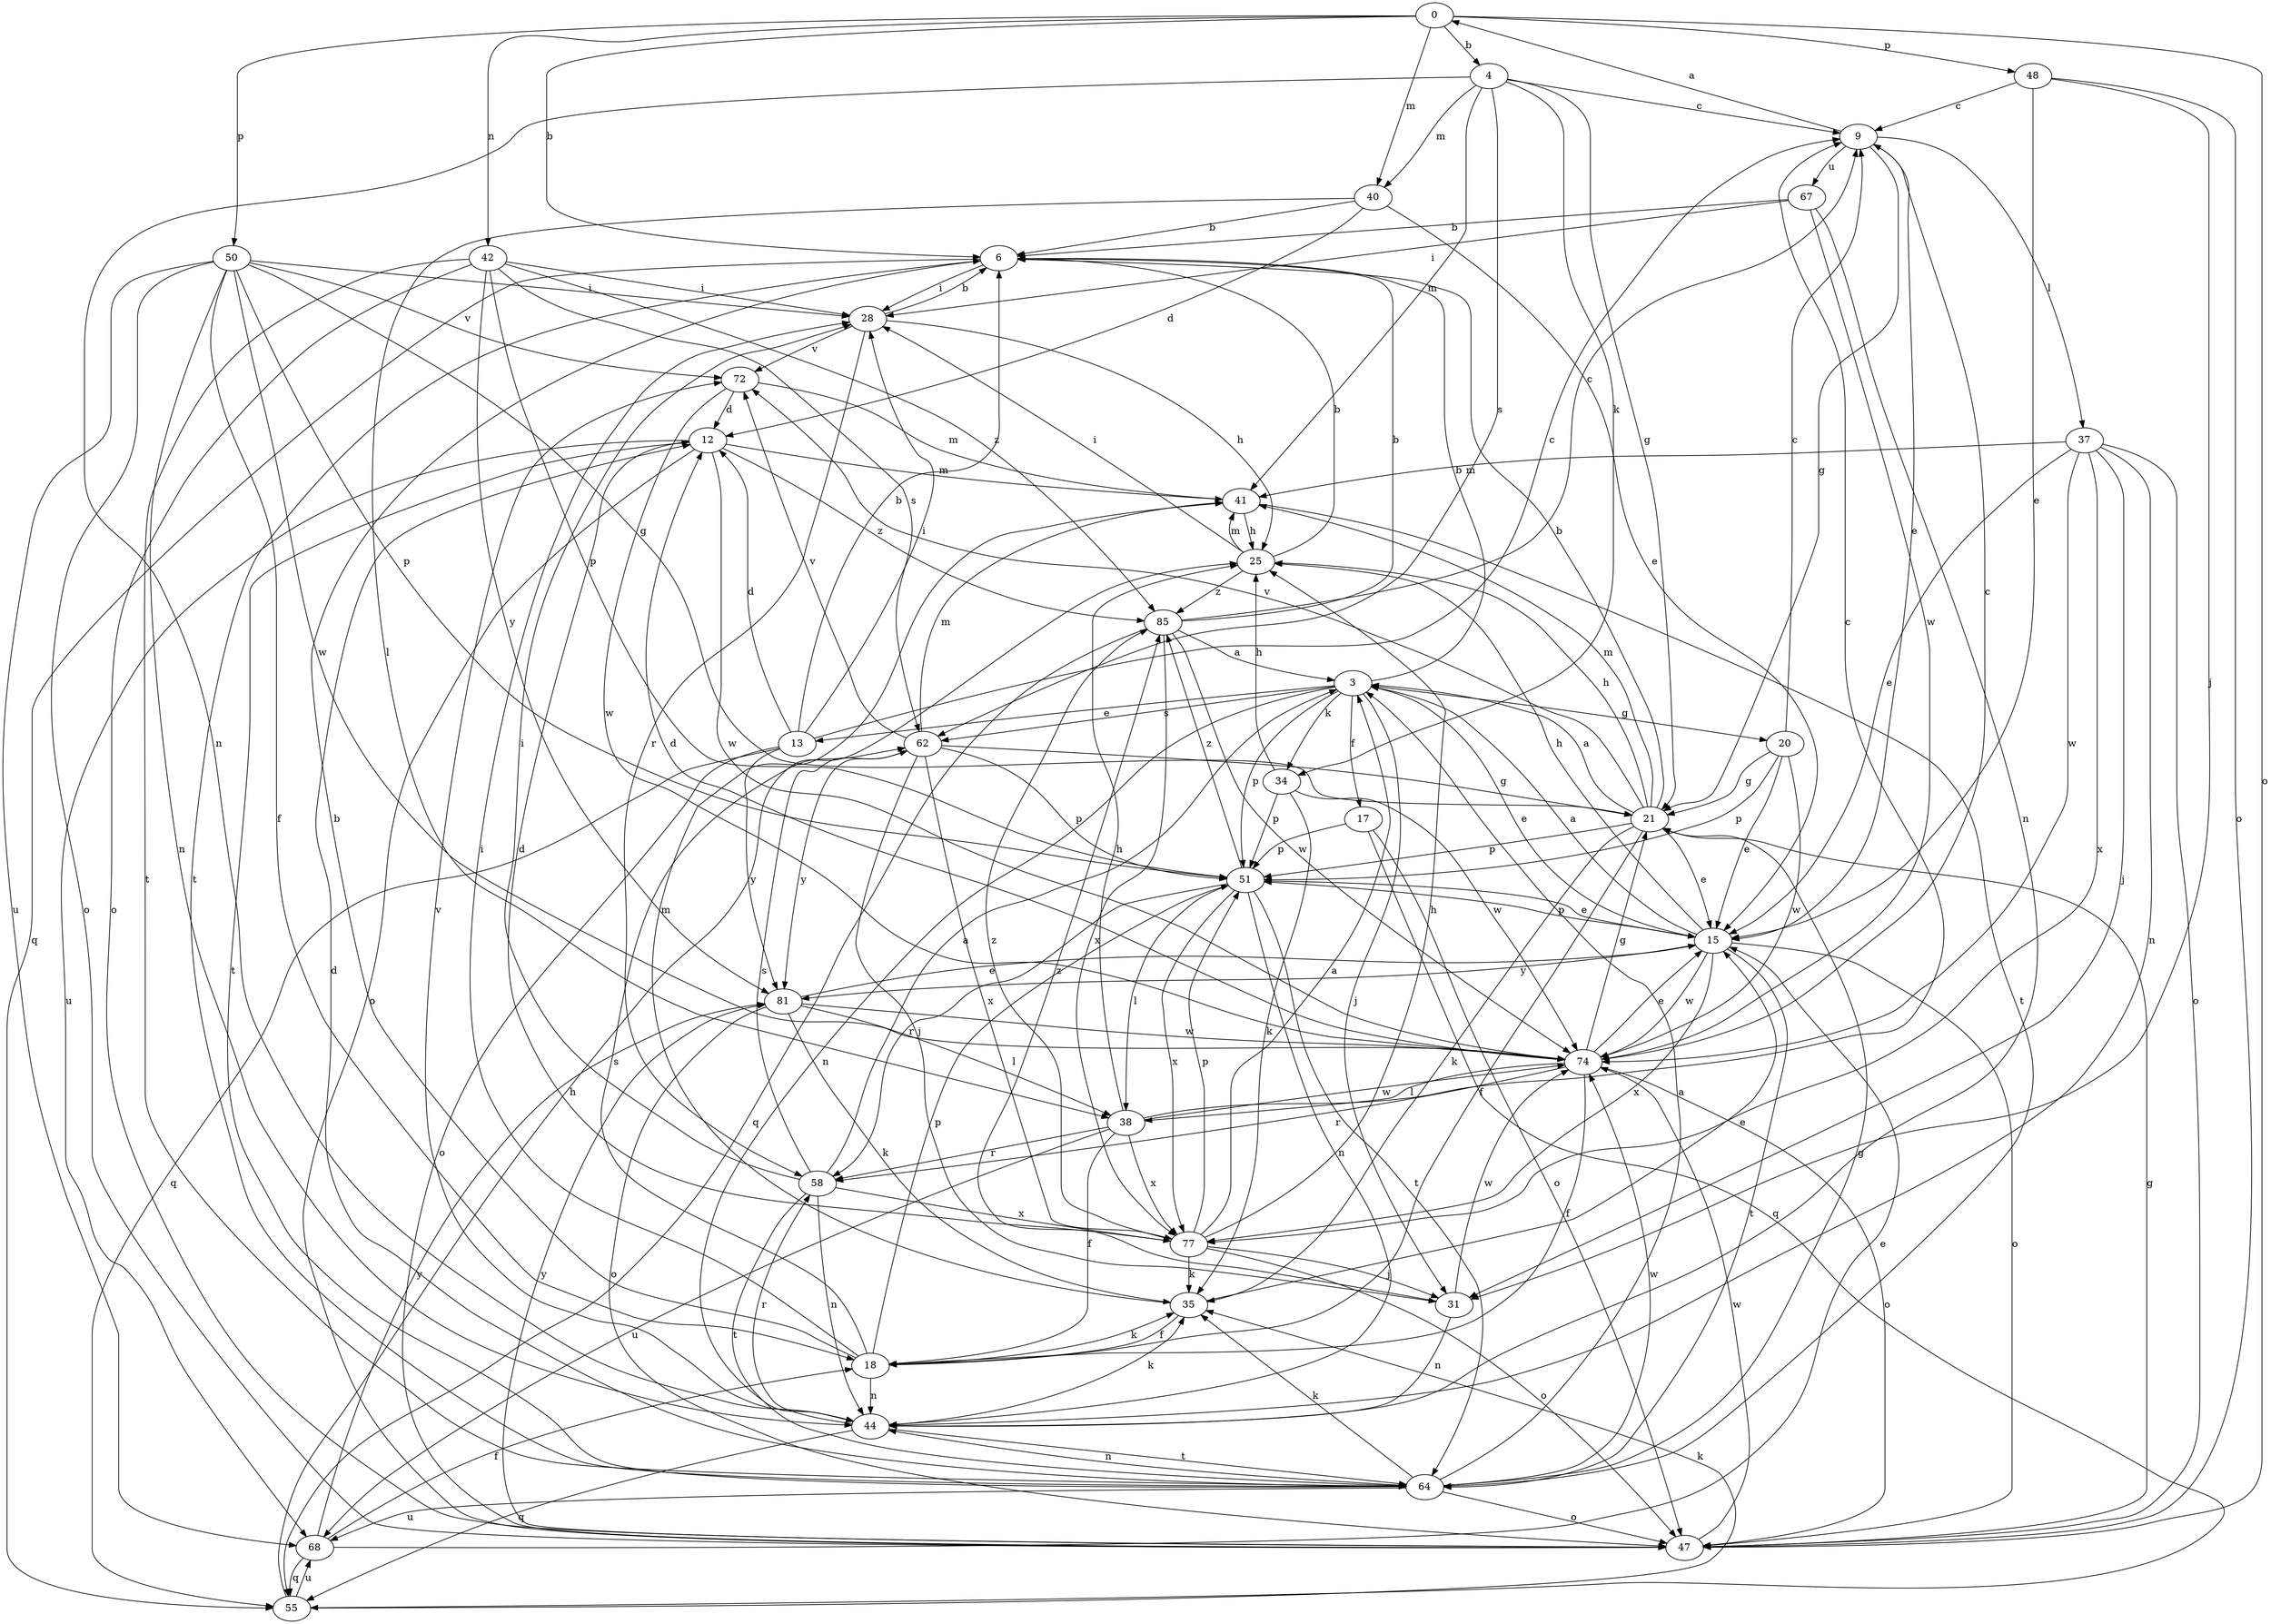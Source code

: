 strict digraph  {
0;
3;
4;
6;
9;
12;
13;
15;
17;
18;
20;
21;
25;
28;
31;
34;
35;
37;
38;
40;
41;
42;
44;
47;
48;
50;
51;
55;
58;
62;
64;
67;
68;
72;
74;
77;
81;
85;
0 -> 4  [label=b];
0 -> 6  [label=b];
0 -> 40  [label=m];
0 -> 42  [label=n];
0 -> 47  [label=o];
0 -> 48  [label=p];
0 -> 50  [label=p];
3 -> 6  [label=b];
3 -> 13  [label=e];
3 -> 15  [label=e];
3 -> 17  [label=f];
3 -> 20  [label=g];
3 -> 31  [label=j];
3 -> 34  [label=k];
3 -> 44  [label=n];
3 -> 51  [label=p];
3 -> 62  [label=s];
4 -> 9  [label=c];
4 -> 21  [label=g];
4 -> 34  [label=k];
4 -> 40  [label=m];
4 -> 41  [label=m];
4 -> 44  [label=n];
4 -> 62  [label=s];
6 -> 28  [label=i];
6 -> 55  [label=q];
6 -> 64  [label=t];
9 -> 0  [label=a];
9 -> 15  [label=e];
9 -> 21  [label=g];
9 -> 37  [label=l];
9 -> 67  [label=u];
12 -> 41  [label=m];
12 -> 47  [label=o];
12 -> 64  [label=t];
12 -> 68  [label=u];
12 -> 74  [label=w];
12 -> 85  [label=z];
13 -> 6  [label=b];
13 -> 9  [label=c];
13 -> 12  [label=d];
13 -> 28  [label=i];
13 -> 47  [label=o];
13 -> 55  [label=q];
13 -> 81  [label=y];
15 -> 3  [label=a];
15 -> 25  [label=h];
15 -> 47  [label=o];
15 -> 51  [label=p];
15 -> 64  [label=t];
15 -> 74  [label=w];
15 -> 77  [label=x];
15 -> 81  [label=y];
17 -> 47  [label=o];
17 -> 51  [label=p];
17 -> 55  [label=q];
18 -> 6  [label=b];
18 -> 28  [label=i];
18 -> 35  [label=k];
18 -> 44  [label=n];
18 -> 51  [label=p];
18 -> 62  [label=s];
20 -> 9  [label=c];
20 -> 15  [label=e];
20 -> 21  [label=g];
20 -> 51  [label=p];
20 -> 74  [label=w];
21 -> 3  [label=a];
21 -> 6  [label=b];
21 -> 15  [label=e];
21 -> 18  [label=f];
21 -> 25  [label=h];
21 -> 35  [label=k];
21 -> 41  [label=m];
21 -> 51  [label=p];
21 -> 72  [label=v];
25 -> 6  [label=b];
25 -> 28  [label=i];
25 -> 41  [label=m];
25 -> 85  [label=z];
28 -> 6  [label=b];
28 -> 25  [label=h];
28 -> 58  [label=r];
28 -> 72  [label=v];
31 -> 44  [label=n];
31 -> 74  [label=w];
31 -> 85  [label=z];
34 -> 25  [label=h];
34 -> 35  [label=k];
34 -> 51  [label=p];
34 -> 74  [label=w];
35 -> 15  [label=e];
35 -> 18  [label=f];
35 -> 41  [label=m];
37 -> 15  [label=e];
37 -> 31  [label=j];
37 -> 41  [label=m];
37 -> 44  [label=n];
37 -> 47  [label=o];
37 -> 74  [label=w];
37 -> 77  [label=x];
38 -> 9  [label=c];
38 -> 18  [label=f];
38 -> 25  [label=h];
38 -> 58  [label=r];
38 -> 68  [label=u];
38 -> 74  [label=w];
38 -> 77  [label=x];
40 -> 6  [label=b];
40 -> 12  [label=d];
40 -> 15  [label=e];
40 -> 38  [label=l];
41 -> 25  [label=h];
41 -> 64  [label=t];
42 -> 28  [label=i];
42 -> 47  [label=o];
42 -> 51  [label=p];
42 -> 62  [label=s];
42 -> 64  [label=t];
42 -> 81  [label=y];
42 -> 85  [label=z];
44 -> 35  [label=k];
44 -> 55  [label=q];
44 -> 58  [label=r];
44 -> 64  [label=t];
44 -> 72  [label=v];
47 -> 21  [label=g];
47 -> 74  [label=w];
47 -> 81  [label=y];
48 -> 9  [label=c];
48 -> 15  [label=e];
48 -> 31  [label=j];
48 -> 47  [label=o];
50 -> 18  [label=f];
50 -> 21  [label=g];
50 -> 28  [label=i];
50 -> 44  [label=n];
50 -> 47  [label=o];
50 -> 51  [label=p];
50 -> 68  [label=u];
50 -> 72  [label=v];
50 -> 74  [label=w];
51 -> 15  [label=e];
51 -> 38  [label=l];
51 -> 44  [label=n];
51 -> 58  [label=r];
51 -> 64  [label=t];
51 -> 77  [label=x];
51 -> 85  [label=z];
55 -> 25  [label=h];
55 -> 35  [label=k];
55 -> 68  [label=u];
58 -> 3  [label=a];
58 -> 28  [label=i];
58 -> 44  [label=n];
58 -> 62  [label=s];
58 -> 64  [label=t];
58 -> 77  [label=x];
62 -> 21  [label=g];
62 -> 31  [label=j];
62 -> 41  [label=m];
62 -> 51  [label=p];
62 -> 72  [label=v];
62 -> 77  [label=x];
62 -> 81  [label=y];
64 -> 3  [label=a];
64 -> 12  [label=d];
64 -> 21  [label=g];
64 -> 35  [label=k];
64 -> 44  [label=n];
64 -> 47  [label=o];
64 -> 68  [label=u];
64 -> 74  [label=w];
67 -> 6  [label=b];
67 -> 28  [label=i];
67 -> 44  [label=n];
67 -> 74  [label=w];
68 -> 15  [label=e];
68 -> 18  [label=f];
68 -> 55  [label=q];
68 -> 81  [label=y];
72 -> 12  [label=d];
72 -> 41  [label=m];
72 -> 74  [label=w];
74 -> 9  [label=c];
74 -> 12  [label=d];
74 -> 15  [label=e];
74 -> 18  [label=f];
74 -> 21  [label=g];
74 -> 38  [label=l];
74 -> 47  [label=o];
74 -> 58  [label=r];
77 -> 3  [label=a];
77 -> 12  [label=d];
77 -> 25  [label=h];
77 -> 31  [label=j];
77 -> 35  [label=k];
77 -> 47  [label=o];
77 -> 51  [label=p];
77 -> 85  [label=z];
81 -> 15  [label=e];
81 -> 35  [label=k];
81 -> 38  [label=l];
81 -> 47  [label=o];
81 -> 74  [label=w];
85 -> 3  [label=a];
85 -> 6  [label=b];
85 -> 9  [label=c];
85 -> 55  [label=q];
85 -> 74  [label=w];
85 -> 77  [label=x];
}
